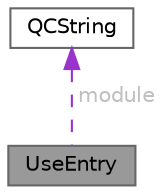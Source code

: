 digraph "UseEntry"
{
 // INTERACTIVE_SVG=YES
 // LATEX_PDF_SIZE
  bgcolor="transparent";
  edge [fontname=Helvetica,fontsize=10,labelfontname=Helvetica,labelfontsize=10];
  node [fontname=Helvetica,fontsize=10,shape=box,height=0.2,width=0.4];
  Node1 [label="UseEntry",height=0.2,width=0.4,color="gray40", fillcolor="grey60", style="filled", fontcolor="black",tooltip="data of an use-statement"];
  Node2 -> Node1 [dir="back",color="darkorchid3",style="dashed",label=" module",fontcolor="grey" ];
  Node2 [label="QCString",height=0.2,width=0.4,color="gray40", fillcolor="white", style="filled",URL="$d9/d45/class_q_c_string.html",tooltip="This is an alternative implementation of QCString."];
}
